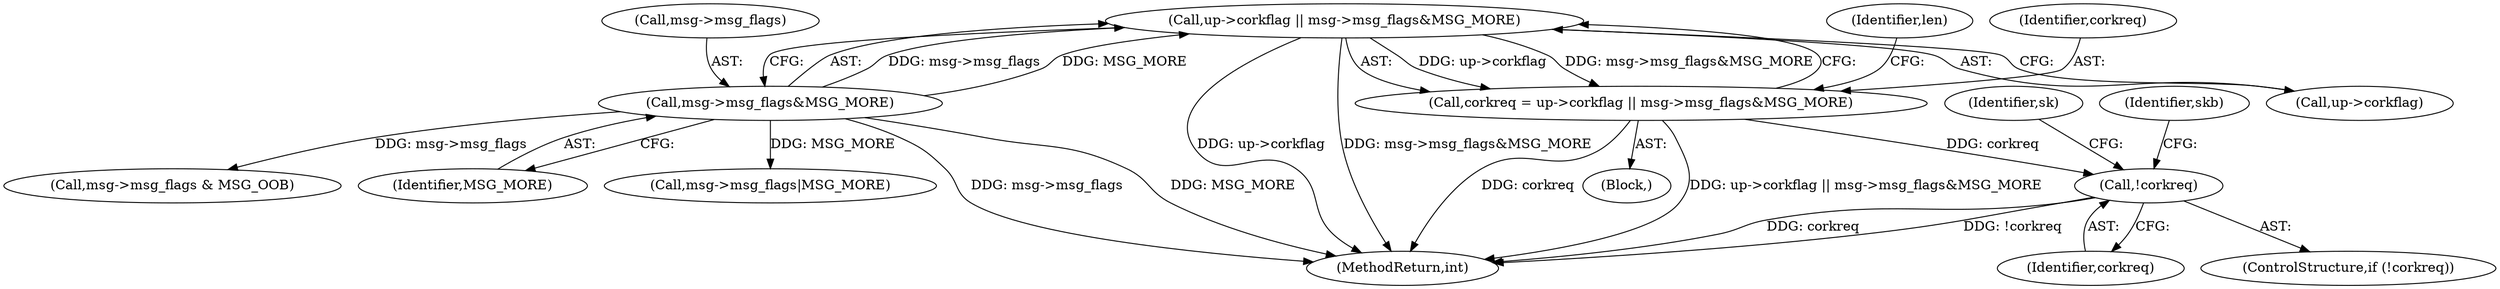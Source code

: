 digraph "0_linux_f6d8bd051c391c1c0458a30b2a7abcd939329259_32@pointer" {
"1000158" [label="(Call,up->corkflag || msg->msg_flags&MSG_MORE)"];
"1000162" [label="(Call,msg->msg_flags&MSG_MORE)"];
"1000156" [label="(Call,corkreq = up->corkflag || msg->msg_flags&MSG_MORE)"];
"1000644" [label="(Call,!corkreq)"];
"1000645" [label="(Identifier,corkreq)"];
"1000115" [label="(Block,)"];
"1000648" [label="(Identifier,skb)"];
"1000166" [label="(Identifier,MSG_MORE)"];
"1000178" [label="(Call,msg->msg_flags & MSG_OOB)"];
"1000157" [label="(Identifier,corkreq)"];
"1000159" [label="(Call,up->corkflag)"];
"1000162" [label="(Call,msg->msg_flags&MSG_MORE)"];
"1000644" [label="(Call,!corkreq)"];
"1000683" [label="(Identifier,sk)"];
"1000158" [label="(Call,up->corkflag || msg->msg_flags&MSG_MORE)"];
"1000156" [label="(Call,corkreq = up->corkflag || msg->msg_flags&MSG_MORE)"];
"1000163" [label="(Call,msg->msg_flags)"];
"1000172" [label="(Identifier,len)"];
"1000850" [label="(MethodReturn,int)"];
"1000643" [label="(ControlStructure,if (!corkreq))"];
"1000759" [label="(Call,msg->msg_flags|MSG_MORE)"];
"1000158" -> "1000156"  [label="AST: "];
"1000158" -> "1000159"  [label="CFG: "];
"1000158" -> "1000162"  [label="CFG: "];
"1000159" -> "1000158"  [label="AST: "];
"1000162" -> "1000158"  [label="AST: "];
"1000156" -> "1000158"  [label="CFG: "];
"1000158" -> "1000850"  [label="DDG: up->corkflag"];
"1000158" -> "1000850"  [label="DDG: msg->msg_flags&MSG_MORE"];
"1000158" -> "1000156"  [label="DDG: up->corkflag"];
"1000158" -> "1000156"  [label="DDG: msg->msg_flags&MSG_MORE"];
"1000162" -> "1000158"  [label="DDG: msg->msg_flags"];
"1000162" -> "1000158"  [label="DDG: MSG_MORE"];
"1000162" -> "1000166"  [label="CFG: "];
"1000163" -> "1000162"  [label="AST: "];
"1000166" -> "1000162"  [label="AST: "];
"1000162" -> "1000850"  [label="DDG: MSG_MORE"];
"1000162" -> "1000850"  [label="DDG: msg->msg_flags"];
"1000162" -> "1000178"  [label="DDG: msg->msg_flags"];
"1000162" -> "1000759"  [label="DDG: MSG_MORE"];
"1000156" -> "1000115"  [label="AST: "];
"1000157" -> "1000156"  [label="AST: "];
"1000172" -> "1000156"  [label="CFG: "];
"1000156" -> "1000850"  [label="DDG: corkreq"];
"1000156" -> "1000850"  [label="DDG: up->corkflag || msg->msg_flags&MSG_MORE"];
"1000156" -> "1000644"  [label="DDG: corkreq"];
"1000644" -> "1000643"  [label="AST: "];
"1000644" -> "1000645"  [label="CFG: "];
"1000645" -> "1000644"  [label="AST: "];
"1000648" -> "1000644"  [label="CFG: "];
"1000683" -> "1000644"  [label="CFG: "];
"1000644" -> "1000850"  [label="DDG: !corkreq"];
"1000644" -> "1000850"  [label="DDG: corkreq"];
}
